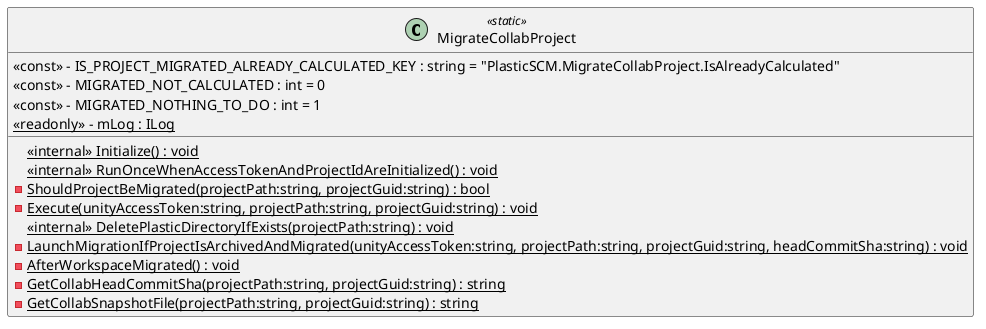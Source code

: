@startuml
class MigrateCollabProject <<static>> {
    <<internal>> {static} Initialize() : void
    <<internal>> {static} RunOnceWhenAccessTokenAndProjectIdAreInitialized() : void
    {static} - ShouldProjectBeMigrated(projectPath:string, projectGuid:string) : bool
    {static} - Execute(unityAccessToken:string, projectPath:string, projectGuid:string) : void
    <<internal>> {static} DeletePlasticDirectoryIfExists(projectPath:string) : void
    {static} - LaunchMigrationIfProjectIsArchivedAndMigrated(unityAccessToken:string, projectPath:string, projectGuid:string, headCommitSha:string) : void
    {static} - AfterWorkspaceMigrated() : void
    {static} - GetCollabHeadCommitSha(projectPath:string, projectGuid:string) : string
    {static} - GetCollabSnapshotFile(projectPath:string, projectGuid:string) : string
    <<const>> - IS_PROJECT_MIGRATED_ALREADY_CALCULATED_KEY : string = "PlasticSCM.MigrateCollabProject.IsAlreadyCalculated"
    <<const>> - MIGRATED_NOT_CALCULATED : int = 0
    <<const>> - MIGRATED_NOTHING_TO_DO : int = 1
    {static} <<readonly>> - mLog : ILog
}
@enduml
